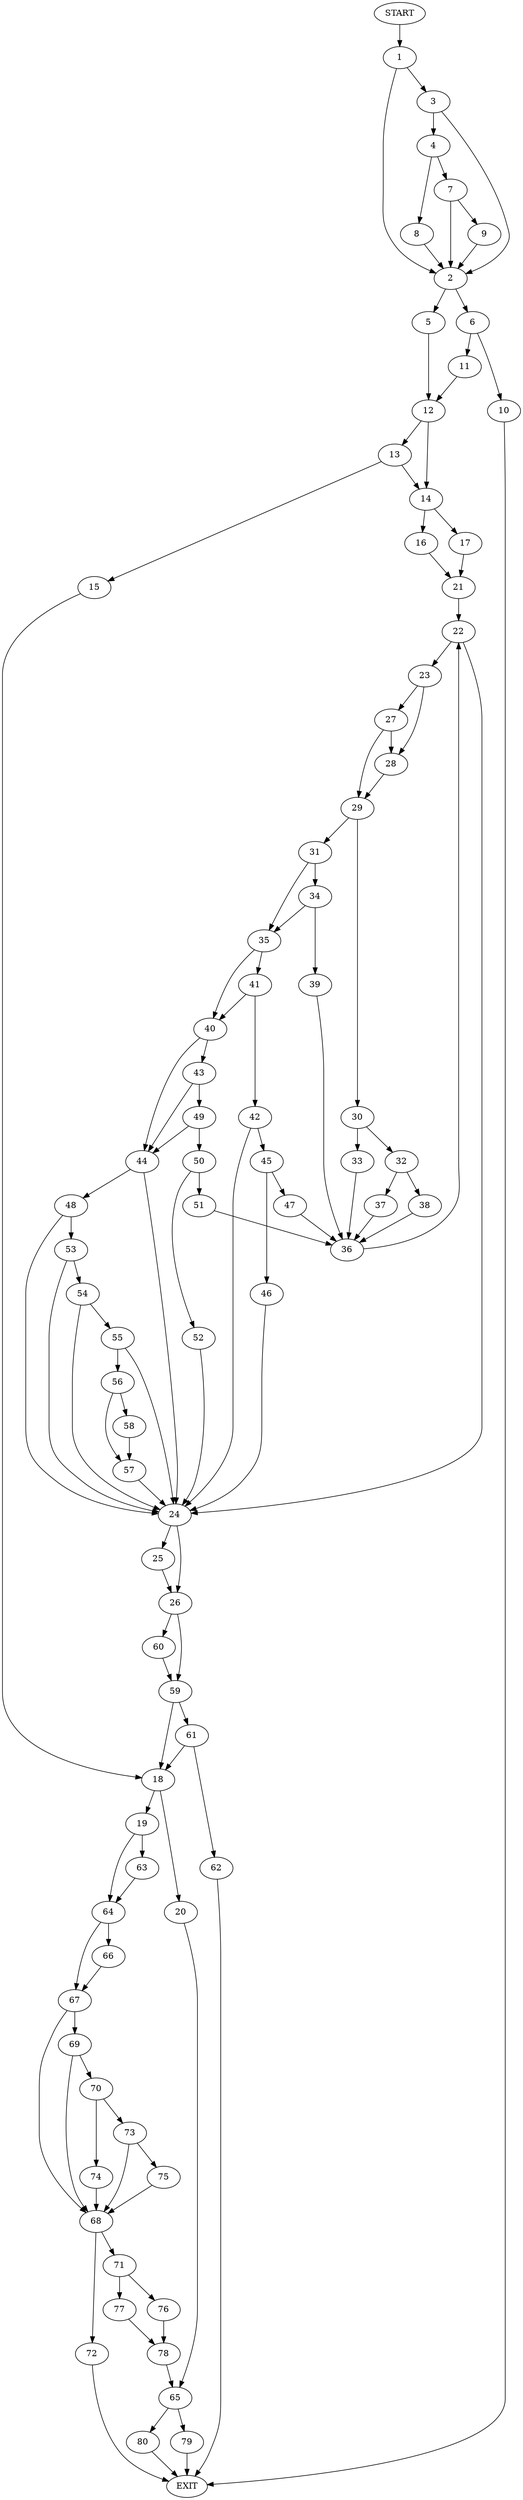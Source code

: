 digraph {
0 [label="START"]
81 [label="EXIT"]
0 -> 1
1 -> 2
1 -> 3
3 -> 2
3 -> 4
2 -> 5
2 -> 6
4 -> 7
4 -> 8
7 -> 9
7 -> 2
8 -> 2
9 -> 2
6 -> 10
6 -> 11
5 -> 12
12 -> 13
12 -> 14
11 -> 12
10 -> 81
13 -> 15
13 -> 14
14 -> 16
14 -> 17
15 -> 18
18 -> 19
18 -> 20
16 -> 21
17 -> 21
21 -> 22
22 -> 23
22 -> 24
24 -> 25
24 -> 26
23 -> 27
23 -> 28
28 -> 29
27 -> 29
27 -> 28
29 -> 30
29 -> 31
30 -> 32
30 -> 33
31 -> 34
31 -> 35
33 -> 36
32 -> 37
32 -> 38
37 -> 36
38 -> 36
36 -> 22
34 -> 39
34 -> 35
35 -> 40
35 -> 41
39 -> 36
41 -> 40
41 -> 42
40 -> 43
40 -> 44
42 -> 45
42 -> 24
45 -> 46
45 -> 47
46 -> 24
47 -> 36
44 -> 48
44 -> 24
43 -> 49
43 -> 44
49 -> 50
49 -> 44
50 -> 51
50 -> 52
51 -> 36
52 -> 24
48 -> 53
48 -> 24
53 -> 54
53 -> 24
54 -> 24
54 -> 55
55 -> 24
55 -> 56
56 -> 57
56 -> 58
57 -> 24
58 -> 57
25 -> 26
26 -> 59
26 -> 60
60 -> 59
59 -> 18
59 -> 61
61 -> 62
61 -> 18
62 -> 81
19 -> 63
19 -> 64
20 -> 65
63 -> 64
64 -> 66
64 -> 67
67 -> 68
67 -> 69
66 -> 67
69 -> 70
69 -> 68
68 -> 71
68 -> 72
70 -> 73
70 -> 74
73 -> 68
73 -> 75
74 -> 68
75 -> 68
72 -> 81
71 -> 76
71 -> 77
76 -> 78
77 -> 78
78 -> 65
65 -> 79
65 -> 80
80 -> 81
79 -> 81
}
